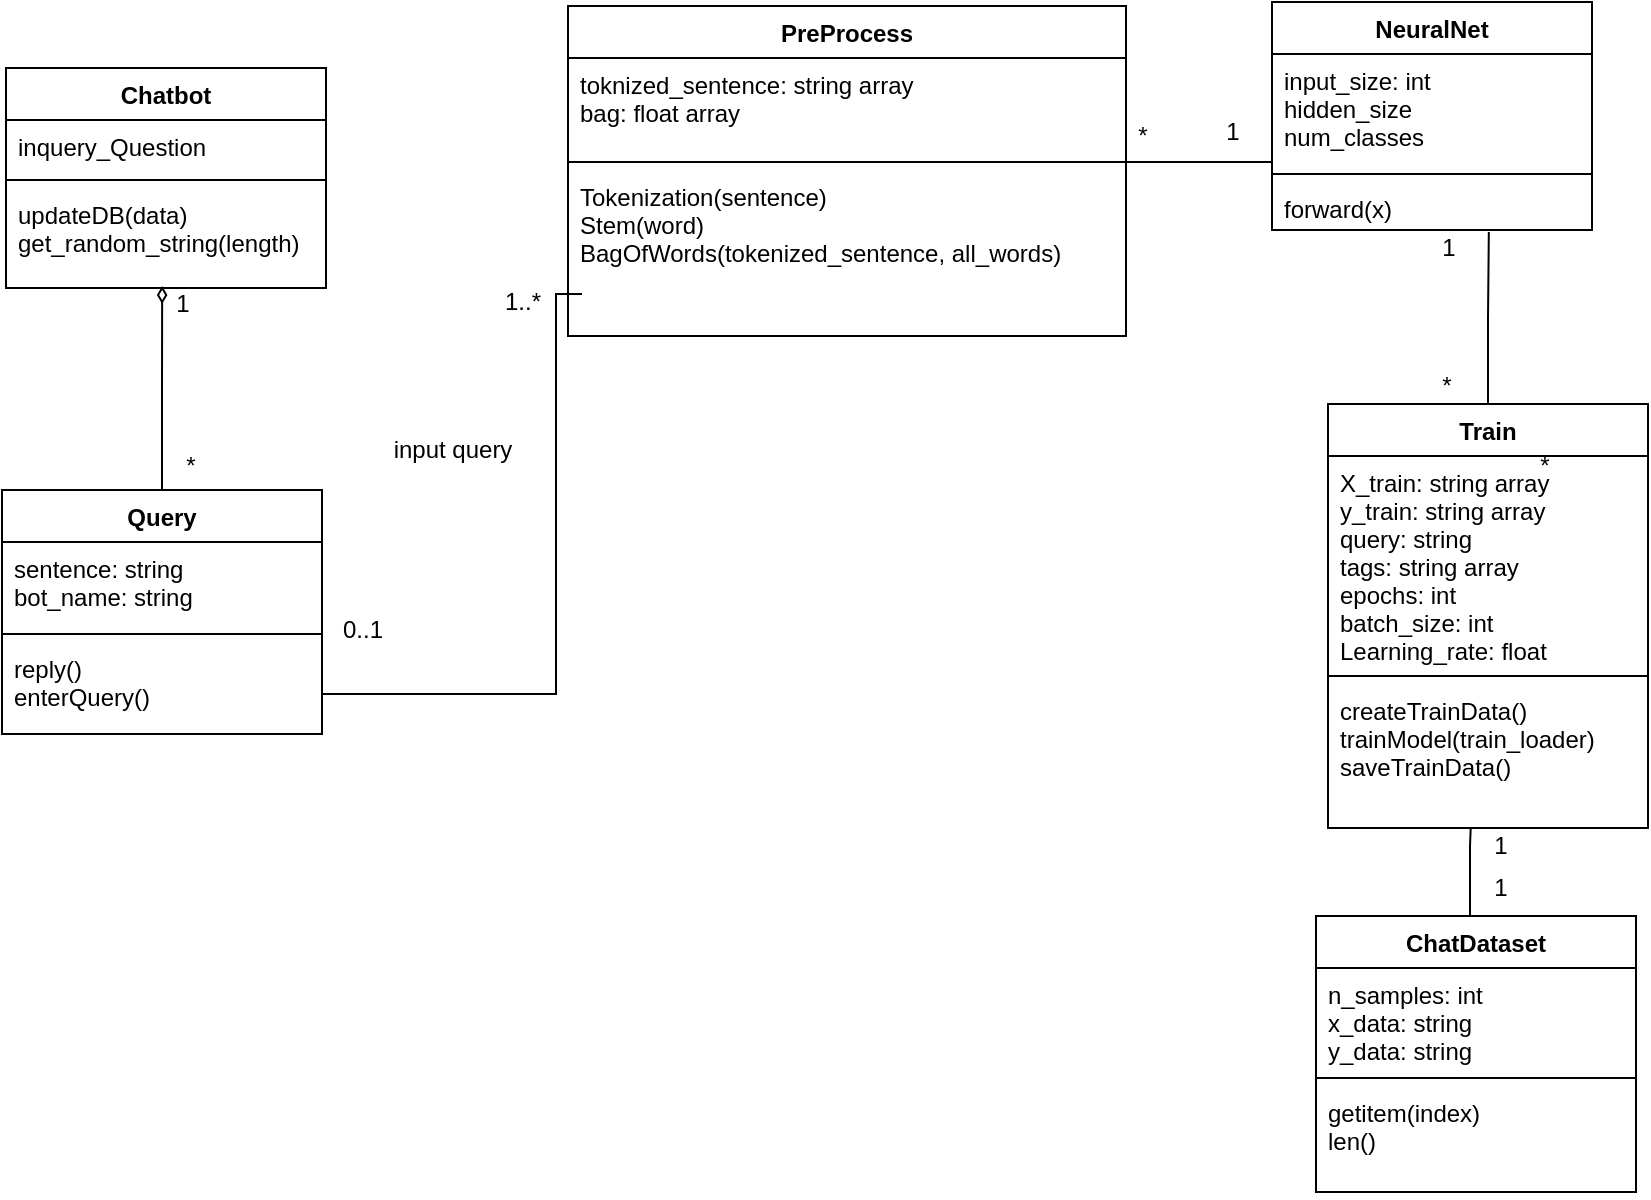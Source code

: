 <mxfile version="14.5.6" type="github">
  <diagram id="aXvW_IsibbiWYYj3BGuJ" name="Page-1">
    <mxGraphModel dx="1332" dy="802" grid="0" gridSize="10" guides="1" tooltips="1" connect="1" arrows="1" fold="1" page="1" pageScale="1" pageWidth="850" pageHeight="1100" math="0" shadow="0">
      <root>
        <mxCell id="0" />
        <mxCell id="1" parent="0" />
        <mxCell id="FnMutOkLlxp45SPG-oGJ-5" style="edgeStyle=orthogonalEdgeStyle;rounded=0;orthogonalLoop=1;jettySize=auto;html=1;entryX=0.488;entryY=0.98;entryDx=0;entryDy=0;entryPerimeter=0;endArrow=diamondThin;endFill=0;" parent="1" source="4MYSzLjGLfBnnEb-A2lM-1" target="FnMutOkLlxp45SPG-oGJ-4" edge="1">
          <mxGeometry relative="1" as="geometry" />
        </mxCell>
        <mxCell id="4MYSzLjGLfBnnEb-A2lM-1" value="Query" style="swimlane;fontStyle=1;align=center;verticalAlign=top;childLayout=stackLayout;horizontal=1;startSize=26;horizontalStack=0;resizeParent=1;resizeParentMax=0;resizeLast=0;collapsible=1;marginBottom=0;" parent="1" vertex="1">
          <mxGeometry x="20" y="340" width="160" height="122" as="geometry" />
        </mxCell>
        <mxCell id="4MYSzLjGLfBnnEb-A2lM-2" value="sentence: string&#xa;bot_name: string&#xa;&#xa;" style="text;strokeColor=none;fillColor=none;align=left;verticalAlign=top;spacingLeft=4;spacingRight=4;overflow=hidden;rotatable=0;points=[[0,0.5],[1,0.5]];portConstraint=eastwest;strokeWidth=20;" parent="4MYSzLjGLfBnnEb-A2lM-1" vertex="1">
          <mxGeometry y="26" width="160" height="42" as="geometry" />
        </mxCell>
        <mxCell id="4MYSzLjGLfBnnEb-A2lM-3" value="" style="line;strokeWidth=1;fillColor=none;align=left;verticalAlign=middle;spacingTop=-1;spacingLeft=3;spacingRight=3;rotatable=0;labelPosition=right;points=[];portConstraint=eastwest;" parent="4MYSzLjGLfBnnEb-A2lM-1" vertex="1">
          <mxGeometry y="68" width="160" height="8" as="geometry" />
        </mxCell>
        <mxCell id="4MYSzLjGLfBnnEb-A2lM-4" value="reply()&#xa;enterQuery()" style="text;strokeColor=none;fillColor=none;align=left;verticalAlign=top;spacingLeft=4;spacingRight=4;overflow=hidden;rotatable=0;points=[[0,0.5],[1,0.5]];portConstraint=eastwest;" parent="4MYSzLjGLfBnnEb-A2lM-1" vertex="1">
          <mxGeometry y="76" width="160" height="46" as="geometry" />
        </mxCell>
        <mxCell id="4MYSzLjGLfBnnEb-A2lM-17" style="edgeStyle=orthogonalEdgeStyle;rounded=0;orthogonalLoop=1;jettySize=auto;html=1;entryX=0;entryY=0.809;entryDx=0;entryDy=0;entryPerimeter=0;endArrow=none;endFill=0;" parent="1" source="4MYSzLjGLfBnnEb-A2lM-4" edge="1">
          <mxGeometry relative="1" as="geometry">
            <mxPoint x="310" y="242.046" as="targetPoint" />
            <Array as="points">
              <mxPoint x="297" y="442" />
              <mxPoint x="297" y="242" />
            </Array>
          </mxGeometry>
        </mxCell>
        <mxCell id="4MYSzLjGLfBnnEb-A2lM-18" value="0..1" style="text;html=1;align=center;verticalAlign=middle;resizable=0;points=[];autosize=1;" parent="1" vertex="1">
          <mxGeometry x="180" y="400" width="40" height="20" as="geometry" />
        </mxCell>
        <mxCell id="4MYSzLjGLfBnnEb-A2lM-19" value="input query" style="text;html=1;align=center;verticalAlign=middle;resizable=0;points=[];autosize=1;" parent="1" vertex="1">
          <mxGeometry x="210" y="310" width="70" height="20" as="geometry" />
        </mxCell>
        <mxCell id="4MYSzLjGLfBnnEb-A2lM-20" value="1..*" style="text;html=1;align=center;verticalAlign=middle;resizable=0;points=[];autosize=1;" parent="1" vertex="1">
          <mxGeometry x="265" y="236" width="30" height="20" as="geometry" />
        </mxCell>
        <mxCell id="FnMutOkLlxp45SPG-oGJ-1" value="Chatbot" style="swimlane;fontStyle=1;align=center;verticalAlign=top;childLayout=stackLayout;horizontal=1;startSize=26;horizontalStack=0;resizeParent=1;resizeParentMax=0;resizeLast=0;collapsible=1;marginBottom=0;" parent="1" vertex="1">
          <mxGeometry x="22" y="129" width="160" height="110" as="geometry" />
        </mxCell>
        <mxCell id="FnMutOkLlxp45SPG-oGJ-2" value="inquery_Question&#xa;&#xa;" style="text;strokeColor=none;fillColor=none;align=left;verticalAlign=top;spacingLeft=4;spacingRight=4;overflow=hidden;rotatable=0;points=[[0,0.5],[1,0.5]];portConstraint=eastwest;strokeWidth=20;" parent="FnMutOkLlxp45SPG-oGJ-1" vertex="1">
          <mxGeometry y="26" width="160" height="26" as="geometry" />
        </mxCell>
        <mxCell id="FnMutOkLlxp45SPG-oGJ-3" value="" style="line;strokeWidth=1;fillColor=none;align=left;verticalAlign=middle;spacingTop=-1;spacingLeft=3;spacingRight=3;rotatable=0;labelPosition=right;points=[];portConstraint=eastwest;" parent="FnMutOkLlxp45SPG-oGJ-1" vertex="1">
          <mxGeometry y="52" width="160" height="8" as="geometry" />
        </mxCell>
        <mxCell id="FnMutOkLlxp45SPG-oGJ-4" value="updateDB(data)&#xa;get_random_string(length)" style="text;strokeColor=none;fillColor=none;align=left;verticalAlign=top;spacingLeft=4;spacingRight=4;overflow=hidden;rotatable=0;points=[[0,0.5],[1,0.5]];portConstraint=eastwest;" parent="FnMutOkLlxp45SPG-oGJ-1" vertex="1">
          <mxGeometry y="60" width="160" height="50" as="geometry" />
        </mxCell>
        <mxCell id="FnMutOkLlxp45SPG-oGJ-6" value="*" style="text;html=1;align=center;verticalAlign=middle;resizable=0;points=[];autosize=1;" parent="1" vertex="1">
          <mxGeometry x="783" y="319" width="15" height="18" as="geometry" />
        </mxCell>
        <mxCell id="FnMutOkLlxp45SPG-oGJ-8" value="1" style="text;html=1;align=center;verticalAlign=middle;resizable=0;points=[];autosize=1;" parent="1" vertex="1">
          <mxGeometry x="101" y="238" width="17" height="18" as="geometry" />
        </mxCell>
        <mxCell id="FnMutOkLlxp45SPG-oGJ-9" value="*" style="text;html=1;align=center;verticalAlign=middle;resizable=0;points=[];autosize=1;" parent="1" vertex="1">
          <mxGeometry x="106" y="319" width="15" height="18" as="geometry" />
        </mxCell>
        <mxCell id="w5ga8JoCR-YHMcxZ_dt_-6" style="edgeStyle=orthogonalEdgeStyle;rounded=0;orthogonalLoop=1;jettySize=auto;html=1;entryX=0.463;entryY=1.024;entryDx=0;entryDy=0;entryPerimeter=0;endArrow=none;endFill=0;" parent="1" source="w5ga8JoCR-YHMcxZ_dt_-1" edge="1">
          <mxGeometry relative="1" as="geometry">
            <mxPoint x="763.416" y="210.984" as="targetPoint" />
          </mxGeometry>
        </mxCell>
        <mxCell id="w5ga8JoCR-YHMcxZ_dt_-1" value="Train" style="swimlane;fontStyle=1;align=center;verticalAlign=top;childLayout=stackLayout;horizontal=1;startSize=26;horizontalStack=0;resizeParent=1;resizeParentMax=0;resizeLast=0;collapsible=1;marginBottom=0;" parent="1" vertex="1">
          <mxGeometry x="683" y="297" width="160" height="212" as="geometry" />
        </mxCell>
        <mxCell id="w5ga8JoCR-YHMcxZ_dt_-2" value="X_train: string array&#xa;y_train: string array&#xa;query: string&#xa;tags: string array&#xa;epochs: int&#xa;batch_size: int&#xa;Learning_rate: float" style="text;strokeColor=none;fillColor=none;align=left;verticalAlign=top;spacingLeft=4;spacingRight=4;overflow=hidden;rotatable=0;points=[[0,0.5],[1,0.5]];portConstraint=eastwest;" parent="w5ga8JoCR-YHMcxZ_dt_-1" vertex="1">
          <mxGeometry y="26" width="160" height="106" as="geometry" />
        </mxCell>
        <mxCell id="w5ga8JoCR-YHMcxZ_dt_-3" value="" style="line;strokeWidth=1;fillColor=none;align=left;verticalAlign=middle;spacingTop=-1;spacingLeft=3;spacingRight=3;rotatable=0;labelPosition=right;points=[];portConstraint=eastwest;" parent="w5ga8JoCR-YHMcxZ_dt_-1" vertex="1">
          <mxGeometry y="132" width="160" height="8" as="geometry" />
        </mxCell>
        <mxCell id="w5ga8JoCR-YHMcxZ_dt_-4" value="createTrainData()&#xa;trainModel(train_loader)&#xa;saveTrainData()" style="text;strokeColor=none;fillColor=none;align=left;verticalAlign=top;spacingLeft=4;spacingRight=4;overflow=hidden;rotatable=0;points=[[0,0.5],[1,0.5]];portConstraint=eastwest;" parent="w5ga8JoCR-YHMcxZ_dt_-1" vertex="1">
          <mxGeometry y="140" width="160" height="72" as="geometry" />
        </mxCell>
        <mxCell id="w5ga8JoCR-YHMcxZ_dt_-7" value="1" style="text;html=1;align=center;verticalAlign=middle;resizable=0;points=[];autosize=1;" parent="1" vertex="1">
          <mxGeometry x="734" y="210" width="17" height="18" as="geometry" />
        </mxCell>
        <mxCell id="w5ga8JoCR-YHMcxZ_dt_-8" value="*" style="text;html=1;align=center;verticalAlign=middle;resizable=0;points=[];autosize=1;" parent="1" vertex="1">
          <mxGeometry x="734" y="279" width="15" height="18" as="geometry" />
        </mxCell>
        <mxCell id="w5ga8JoCR-YHMcxZ_dt_-33" style="edgeStyle=orthogonalEdgeStyle;rounded=0;orthogonalLoop=1;jettySize=auto;html=1;entryX=0.446;entryY=1;entryDx=0;entryDy=0;entryPerimeter=0;startArrow=none;startFill=0;endArrow=none;endFill=0;" parent="1" source="w5ga8JoCR-YHMcxZ_dt_-9" target="w5ga8JoCR-YHMcxZ_dt_-4" edge="1">
          <mxGeometry relative="1" as="geometry">
            <Array as="points">
              <mxPoint x="754" y="518" />
              <mxPoint x="754" y="518" />
            </Array>
          </mxGeometry>
        </mxCell>
        <mxCell id="w5ga8JoCR-YHMcxZ_dt_-9" value="ChatDataset" style="swimlane;fontStyle=1;align=center;verticalAlign=top;childLayout=stackLayout;horizontal=1;startSize=26;horizontalStack=0;resizeParent=1;resizeParentMax=0;resizeLast=0;collapsible=1;marginBottom=0;" parent="1" vertex="1">
          <mxGeometry x="677" y="553" width="160" height="138" as="geometry" />
        </mxCell>
        <mxCell id="w5ga8JoCR-YHMcxZ_dt_-10" value="n_samples: int&#xa;x_data: string&#xa;y_data: string" style="text;strokeColor=none;fillColor=none;align=left;verticalAlign=top;spacingLeft=4;spacingRight=4;overflow=hidden;rotatable=0;points=[[0,0.5],[1,0.5]];portConstraint=eastwest;" parent="w5ga8JoCR-YHMcxZ_dt_-9" vertex="1">
          <mxGeometry y="26" width="160" height="51" as="geometry" />
        </mxCell>
        <mxCell id="w5ga8JoCR-YHMcxZ_dt_-11" value="" style="line;strokeWidth=1;fillColor=none;align=left;verticalAlign=middle;spacingTop=-1;spacingLeft=3;spacingRight=3;rotatable=0;labelPosition=right;points=[];portConstraint=eastwest;" parent="w5ga8JoCR-YHMcxZ_dt_-9" vertex="1">
          <mxGeometry y="77" width="160" height="8" as="geometry" />
        </mxCell>
        <mxCell id="w5ga8JoCR-YHMcxZ_dt_-12" value="getitem(index)&#xa;len()" style="text;strokeColor=none;fillColor=none;align=left;verticalAlign=top;spacingLeft=4;spacingRight=4;overflow=hidden;rotatable=0;points=[[0,0.5],[1,0.5]];portConstraint=eastwest;" parent="w5ga8JoCR-YHMcxZ_dt_-9" vertex="1">
          <mxGeometry y="85" width="160" height="53" as="geometry" />
        </mxCell>
        <mxCell id="w5ga8JoCR-YHMcxZ_dt_-21" value="1" style="text;html=1;align=center;verticalAlign=middle;resizable=0;points=[];autosize=1;" parent="1" vertex="1">
          <mxGeometry x="760" y="530" width="17" height="18" as="geometry" />
        </mxCell>
        <mxCell id="w5ga8JoCR-YHMcxZ_dt_-22" value="1" style="text;html=1;align=center;verticalAlign=middle;resizable=0;points=[];autosize=1;" parent="1" vertex="1">
          <mxGeometry x="760" y="509" width="17" height="18" as="geometry" />
        </mxCell>
        <mxCell id="w5ga8JoCR-YHMcxZ_dt_-23" style="edgeStyle=orthogonalEdgeStyle;rounded=0;orthogonalLoop=1;jettySize=auto;html=1;entryX=-0.004;entryY=0.171;entryDx=0;entryDy=0;entryPerimeter=0;startArrow=none;startFill=0;endArrow=none;endFill=0;" parent="1" edge="1">
          <mxGeometry relative="1" as="geometry">
            <mxPoint x="575" y="176" as="sourcePoint" />
            <mxPoint x="655.072" y="176.011" as="targetPoint" />
            <Array as="points">
              <mxPoint x="606" y="176" />
              <mxPoint x="606" y="176" />
            </Array>
          </mxGeometry>
        </mxCell>
        <mxCell id="w5ga8JoCR-YHMcxZ_dt_-24" value="*" style="text;html=1;align=center;verticalAlign=middle;resizable=0;points=[];autosize=1;" parent="1" vertex="1">
          <mxGeometry x="582" y="154" width="15" height="18" as="geometry" />
        </mxCell>
        <mxCell id="w5ga8JoCR-YHMcxZ_dt_-25" value="1" style="text;html=1;align=center;verticalAlign=middle;resizable=0;points=[];autosize=1;" parent="1" vertex="1">
          <mxGeometry x="626" y="152" width="17" height="18" as="geometry" />
        </mxCell>
        <mxCell id="w5ga8JoCR-YHMcxZ_dt_-29" value="NeuralNet" style="swimlane;fontStyle=1;align=center;verticalAlign=top;childLayout=stackLayout;horizontal=1;startSize=26;horizontalStack=0;resizeParent=1;resizeParentMax=0;resizeLast=0;collapsible=1;marginBottom=0;" parent="1" vertex="1">
          <mxGeometry x="655" y="96" width="160" height="114" as="geometry" />
        </mxCell>
        <mxCell id="w5ga8JoCR-YHMcxZ_dt_-30" value="input_size: int&#xa;hidden_size&#xa;num_classes&#xa;" style="text;strokeColor=none;fillColor=none;align=left;verticalAlign=top;spacingLeft=4;spacingRight=4;overflow=hidden;rotatable=0;points=[[0,0.5],[1,0.5]];portConstraint=eastwest;" parent="w5ga8JoCR-YHMcxZ_dt_-29" vertex="1">
          <mxGeometry y="26" width="160" height="56" as="geometry" />
        </mxCell>
        <mxCell id="w5ga8JoCR-YHMcxZ_dt_-31" value="" style="line;strokeWidth=1;fillColor=none;align=left;verticalAlign=middle;spacingTop=-1;spacingLeft=3;spacingRight=3;rotatable=0;labelPosition=right;points=[];portConstraint=eastwest;" parent="w5ga8JoCR-YHMcxZ_dt_-29" vertex="1">
          <mxGeometry y="82" width="160" height="8" as="geometry" />
        </mxCell>
        <mxCell id="w5ga8JoCR-YHMcxZ_dt_-32" value="forward(x)" style="text;strokeColor=none;fillColor=none;align=left;verticalAlign=top;spacingLeft=4;spacingRight=4;overflow=hidden;rotatable=0;points=[[0,0.5],[1,0.5]];portConstraint=eastwest;" parent="w5ga8JoCR-YHMcxZ_dt_-29" vertex="1">
          <mxGeometry y="90" width="160" height="24" as="geometry" />
        </mxCell>
        <mxCell id="jDMRP33Sr9OR652FO_tt-1" value="PreProcess" style="swimlane;fontStyle=1;align=center;verticalAlign=top;childLayout=stackLayout;horizontal=1;startSize=26;horizontalStack=0;resizeParent=1;resizeParentMax=0;resizeLast=0;collapsible=1;marginBottom=0;" vertex="1" parent="1">
          <mxGeometry x="303" y="98" width="279" height="165" as="geometry" />
        </mxCell>
        <mxCell id="jDMRP33Sr9OR652FO_tt-2" value="toknized_sentence: string array&#xa;bag: float array" style="text;strokeColor=none;fillColor=none;align=left;verticalAlign=top;spacingLeft=4;spacingRight=4;overflow=hidden;rotatable=0;points=[[0,0.5],[1,0.5]];portConstraint=eastwest;strokeWidth=20;" vertex="1" parent="jDMRP33Sr9OR652FO_tt-1">
          <mxGeometry y="26" width="279" height="48" as="geometry" />
        </mxCell>
        <mxCell id="jDMRP33Sr9OR652FO_tt-3" value="" style="line;strokeWidth=1;fillColor=none;align=left;verticalAlign=middle;spacingTop=-1;spacingLeft=3;spacingRight=3;rotatable=0;labelPosition=right;points=[];portConstraint=eastwest;" vertex="1" parent="jDMRP33Sr9OR652FO_tt-1">
          <mxGeometry y="74" width="279" height="8" as="geometry" />
        </mxCell>
        <mxCell id="jDMRP33Sr9OR652FO_tt-4" value="Tokenization(sentence)&#xa;Stem(word)&#xa;BagOfWords(tokenized_sentence, all_words)" style="text;strokeColor=none;fillColor=none;align=left;verticalAlign=top;spacingLeft=4;spacingRight=4;overflow=hidden;rotatable=0;points=[[0,0.5],[1,0.5]];portConstraint=eastwest;" vertex="1" parent="jDMRP33Sr9OR652FO_tt-1">
          <mxGeometry y="82" width="279" height="83" as="geometry" />
        </mxCell>
      </root>
    </mxGraphModel>
  </diagram>
</mxfile>
